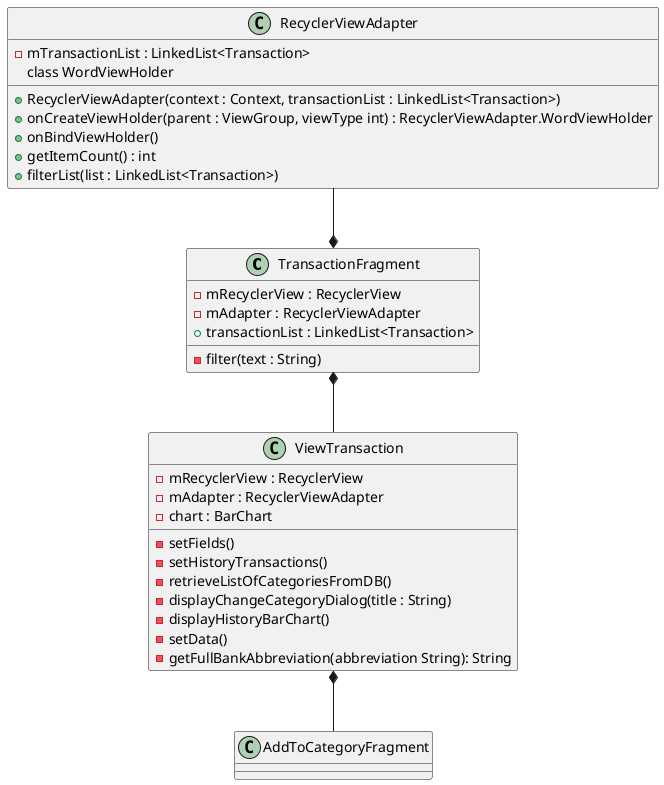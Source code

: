 @startuml

class TransactionFragment {
    - mRecyclerView : RecyclerView
    - mAdapter : RecyclerViewAdapter
    + transactionList : LinkedList<Transaction>
    - filter(text : String)

}

class ViewTransaction {
    - mRecyclerView : RecyclerView
    - mAdapter : RecyclerViewAdapter
    - chart : BarChart
    - setFields()
    - setHistoryTransactions()
    - retrieveListOfCategoriesFromDB()
    - displayChangeCategoryDialog(title : String)
    - displayHistoryBarChart()
    - setData()
    - getFullBankAbbreviation(abbreviation String): String
}

class RecyclerViewAdapter {
    - mTransactionList : LinkedList<Transaction>
    + RecyclerViewAdapter(context : Context, transactionList : LinkedList<Transaction>)
    + onCreateViewHolder(parent : ViewGroup, viewType int) : RecyclerViewAdapter.WordViewHolder
    + onBindViewHolder()
    + getItemCount() : int
    + filterList(list : LinkedList<Transaction>)
    class WordViewHolder
}

class AddToCategoryFragment {

}

TransactionFragment *-up- RecyclerViewAdapter
TransactionFragment *-- ViewTransaction
ViewTransaction *-- AddToCategoryFragment



@enduml